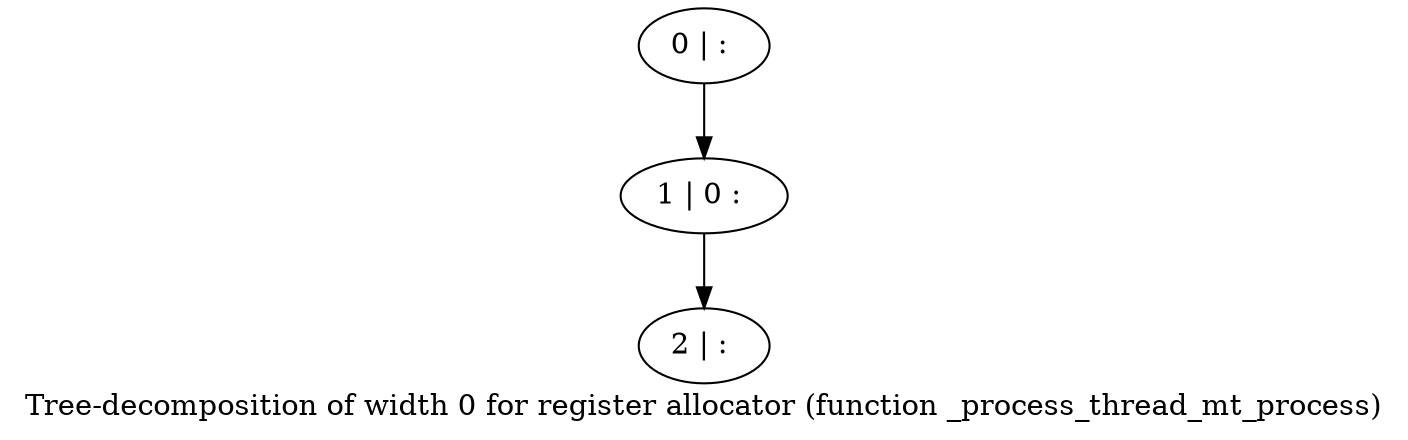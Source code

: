 digraph G {
graph [label="Tree-decomposition of width 0 for register allocator (function _process_thread_mt_process)"]
0[label="0 | : "];
1[label="1 | 0 : "];
2[label="2 | : "];
0->1 ;
1->2 ;
}
